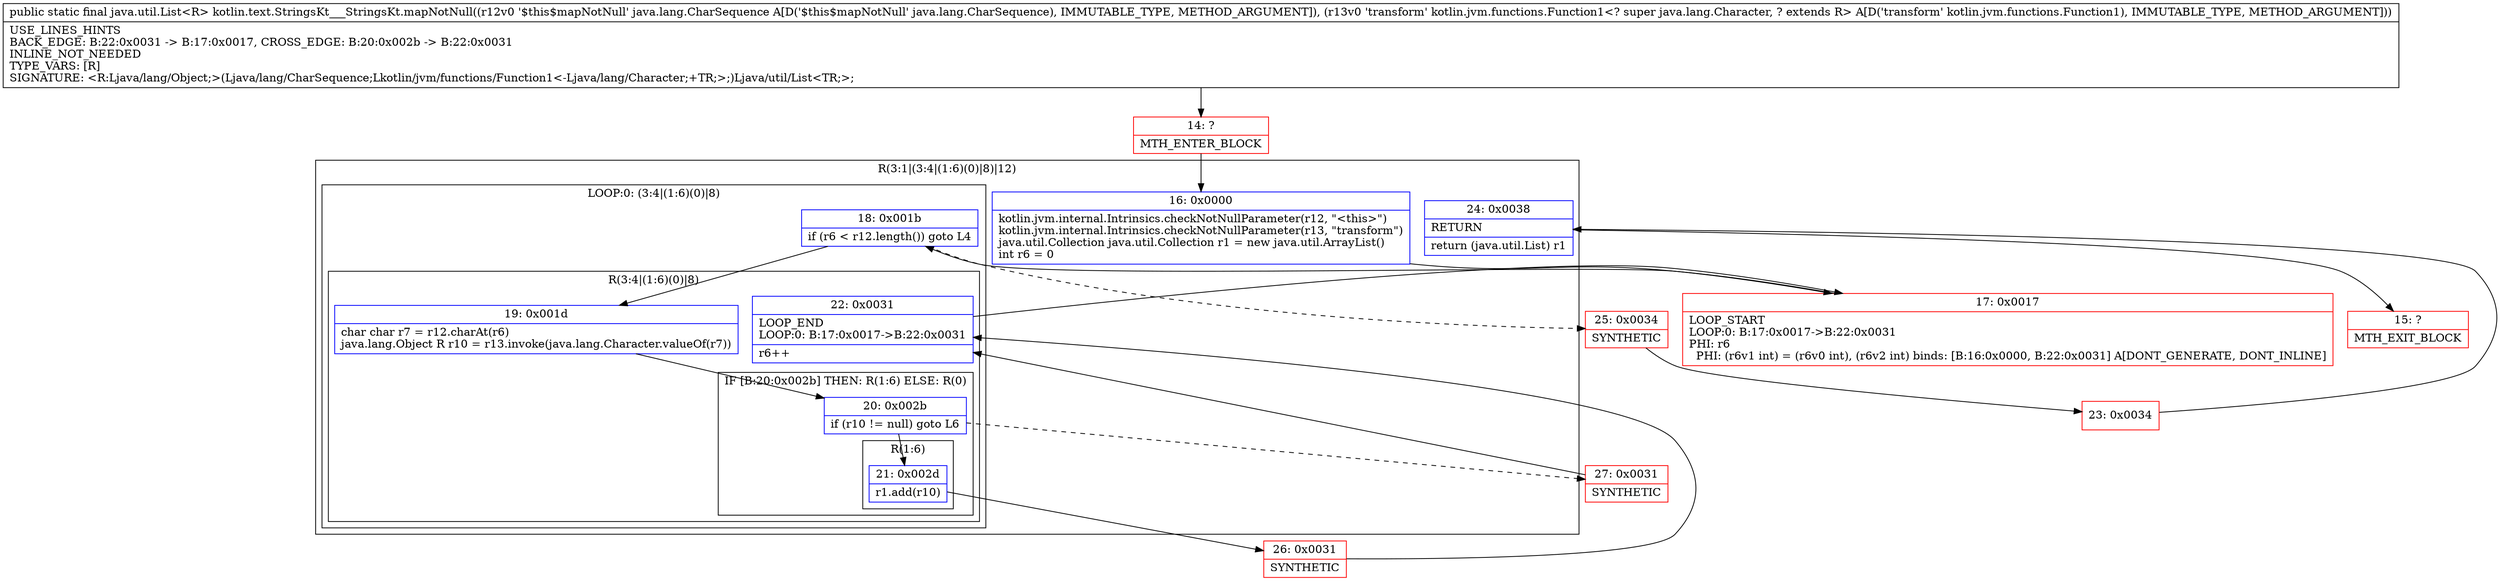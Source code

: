 digraph "CFG forkotlin.text.StringsKt___StringsKt.mapNotNull(Ljava\/lang\/CharSequence;Lkotlin\/jvm\/functions\/Function1;)Ljava\/util\/List;" {
subgraph cluster_Region_670828354 {
label = "R(3:1|(3:4|(1:6)(0)|8)|12)";
node [shape=record,color=blue];
Node_16 [shape=record,label="{16\:\ 0x0000|kotlin.jvm.internal.Intrinsics.checkNotNullParameter(r12, \"\<this\>\")\lkotlin.jvm.internal.Intrinsics.checkNotNullParameter(r13, \"transform\")\ljava.util.Collection java.util.Collection r1 = new java.util.ArrayList()\lint r6 = 0\l}"];
subgraph cluster_LoopRegion_1720505677 {
label = "LOOP:0: (3:4|(1:6)(0)|8)";
node [shape=record,color=blue];
Node_18 [shape=record,label="{18\:\ 0x001b|if (r6 \< r12.length()) goto L4\l}"];
subgraph cluster_Region_1841708078 {
label = "R(3:4|(1:6)(0)|8)";
node [shape=record,color=blue];
Node_19 [shape=record,label="{19\:\ 0x001d|char char r7 = r12.charAt(r6)\ljava.lang.Object R r10 = r13.invoke(java.lang.Character.valueOf(r7))\l}"];
subgraph cluster_IfRegion_709357763 {
label = "IF [B:20:0x002b] THEN: R(1:6) ELSE: R(0)";
node [shape=record,color=blue];
Node_20 [shape=record,label="{20\:\ 0x002b|if (r10 != null) goto L6\l}"];
subgraph cluster_Region_1645547378 {
label = "R(1:6)";
node [shape=record,color=blue];
Node_21 [shape=record,label="{21\:\ 0x002d|r1.add(r10)\l}"];
}
subgraph cluster_Region_1113945813 {
label = "R(0)";
node [shape=record,color=blue];
}
}
Node_22 [shape=record,label="{22\:\ 0x0031|LOOP_END\lLOOP:0: B:17:0x0017\-\>B:22:0x0031\l|r6++\l}"];
}
}
Node_24 [shape=record,label="{24\:\ 0x0038|RETURN\l|return (java.util.List) r1\l}"];
}
Node_14 [shape=record,color=red,label="{14\:\ ?|MTH_ENTER_BLOCK\l}"];
Node_17 [shape=record,color=red,label="{17\:\ 0x0017|LOOP_START\lLOOP:0: B:17:0x0017\-\>B:22:0x0031\lPHI: r6 \l  PHI: (r6v1 int) = (r6v0 int), (r6v2 int) binds: [B:16:0x0000, B:22:0x0031] A[DONT_GENERATE, DONT_INLINE]\l}"];
Node_26 [shape=record,color=red,label="{26\:\ 0x0031|SYNTHETIC\l}"];
Node_27 [shape=record,color=red,label="{27\:\ 0x0031|SYNTHETIC\l}"];
Node_25 [shape=record,color=red,label="{25\:\ 0x0034|SYNTHETIC\l}"];
Node_23 [shape=record,color=red,label="{23\:\ 0x0034}"];
Node_15 [shape=record,color=red,label="{15\:\ ?|MTH_EXIT_BLOCK\l}"];
MethodNode[shape=record,label="{public static final java.util.List\<R\> kotlin.text.StringsKt___StringsKt.mapNotNull((r12v0 '$this$mapNotNull' java.lang.CharSequence A[D('$this$mapNotNull' java.lang.CharSequence), IMMUTABLE_TYPE, METHOD_ARGUMENT]), (r13v0 'transform' kotlin.jvm.functions.Function1\<? super java.lang.Character, ? extends R\> A[D('transform' kotlin.jvm.functions.Function1), IMMUTABLE_TYPE, METHOD_ARGUMENT]))  | USE_LINES_HINTS\lBACK_EDGE: B:22:0x0031 \-\> B:17:0x0017, CROSS_EDGE: B:20:0x002b \-\> B:22:0x0031\lINLINE_NOT_NEEDED\lTYPE_VARS: [R]\lSIGNATURE: \<R:Ljava\/lang\/Object;\>(Ljava\/lang\/CharSequence;Lkotlin\/jvm\/functions\/Function1\<\-Ljava\/lang\/Character;+TR;\>;)Ljava\/util\/List\<TR;\>;\l}"];
MethodNode -> Node_14;Node_16 -> Node_17;
Node_18 -> Node_19;
Node_18 -> Node_25[style=dashed];
Node_19 -> Node_20;
Node_20 -> Node_21;
Node_20 -> Node_27[style=dashed];
Node_21 -> Node_26;
Node_22 -> Node_17;
Node_24 -> Node_15;
Node_14 -> Node_16;
Node_17 -> Node_18;
Node_26 -> Node_22;
Node_27 -> Node_22;
Node_25 -> Node_23;
Node_23 -> Node_24;
}


